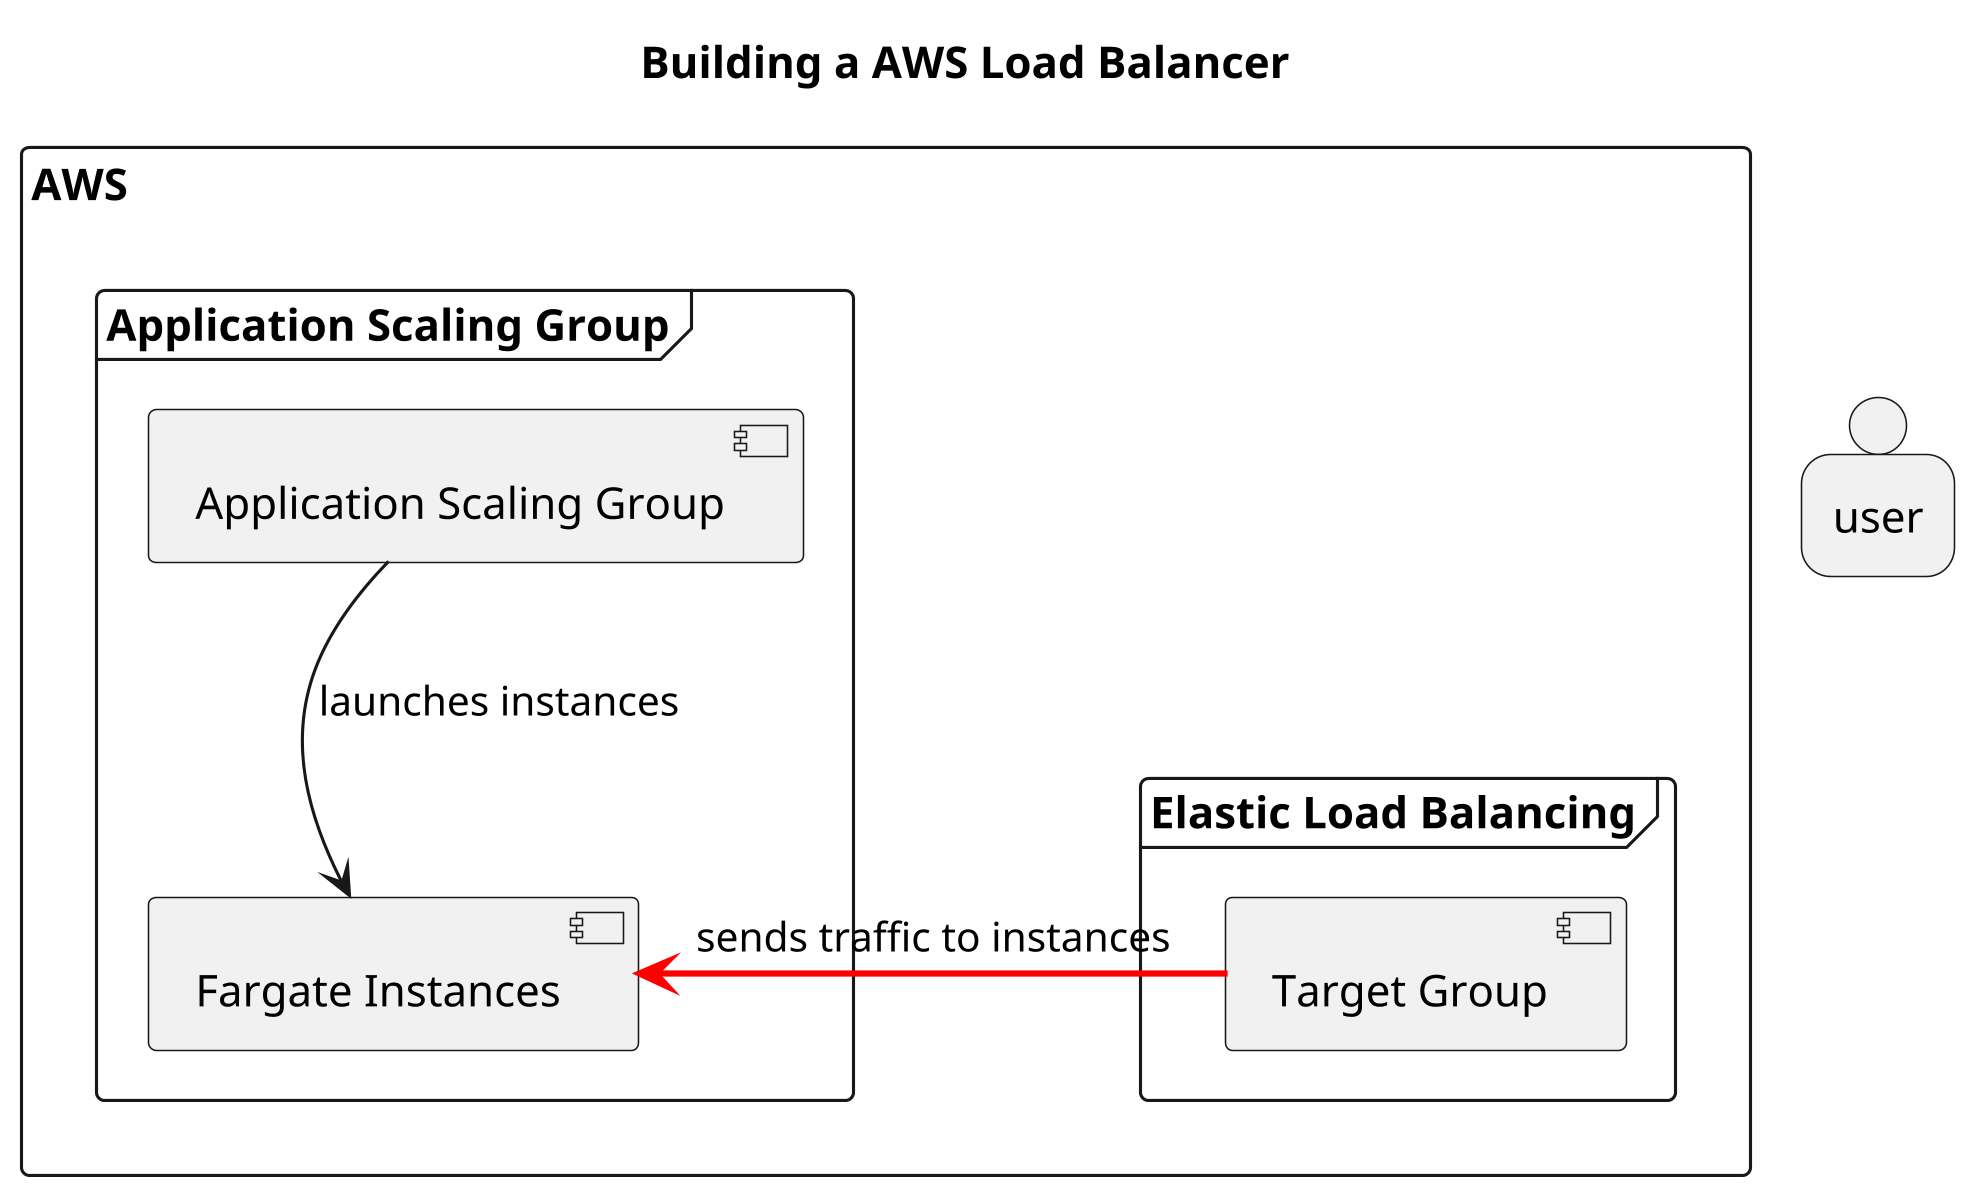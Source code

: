 @startuml lb2fargate
title Building a AWS Load Balancer

top to bottom direction

skinparam dpi 300
skinparam shadowing false
skinparam monochrome false
skinparam componentStyle uml2
skinparam packageStyle rectangle
skinparam packageTitleAlignment left

Person user

package "AWS" {
    frame "Elastic Load Balancing" {
        [Target Group] as tg
    }

    frame "Application Scaling Group" {
        [Application Scaling Group] as asg
        [Fargate Instances] as fargate

        asg -> fargate : launches instances
    }
}

asg -[hidden]d- fargate

tg -[bold,#red]> fargate : sends traffic to instances

@enduml
